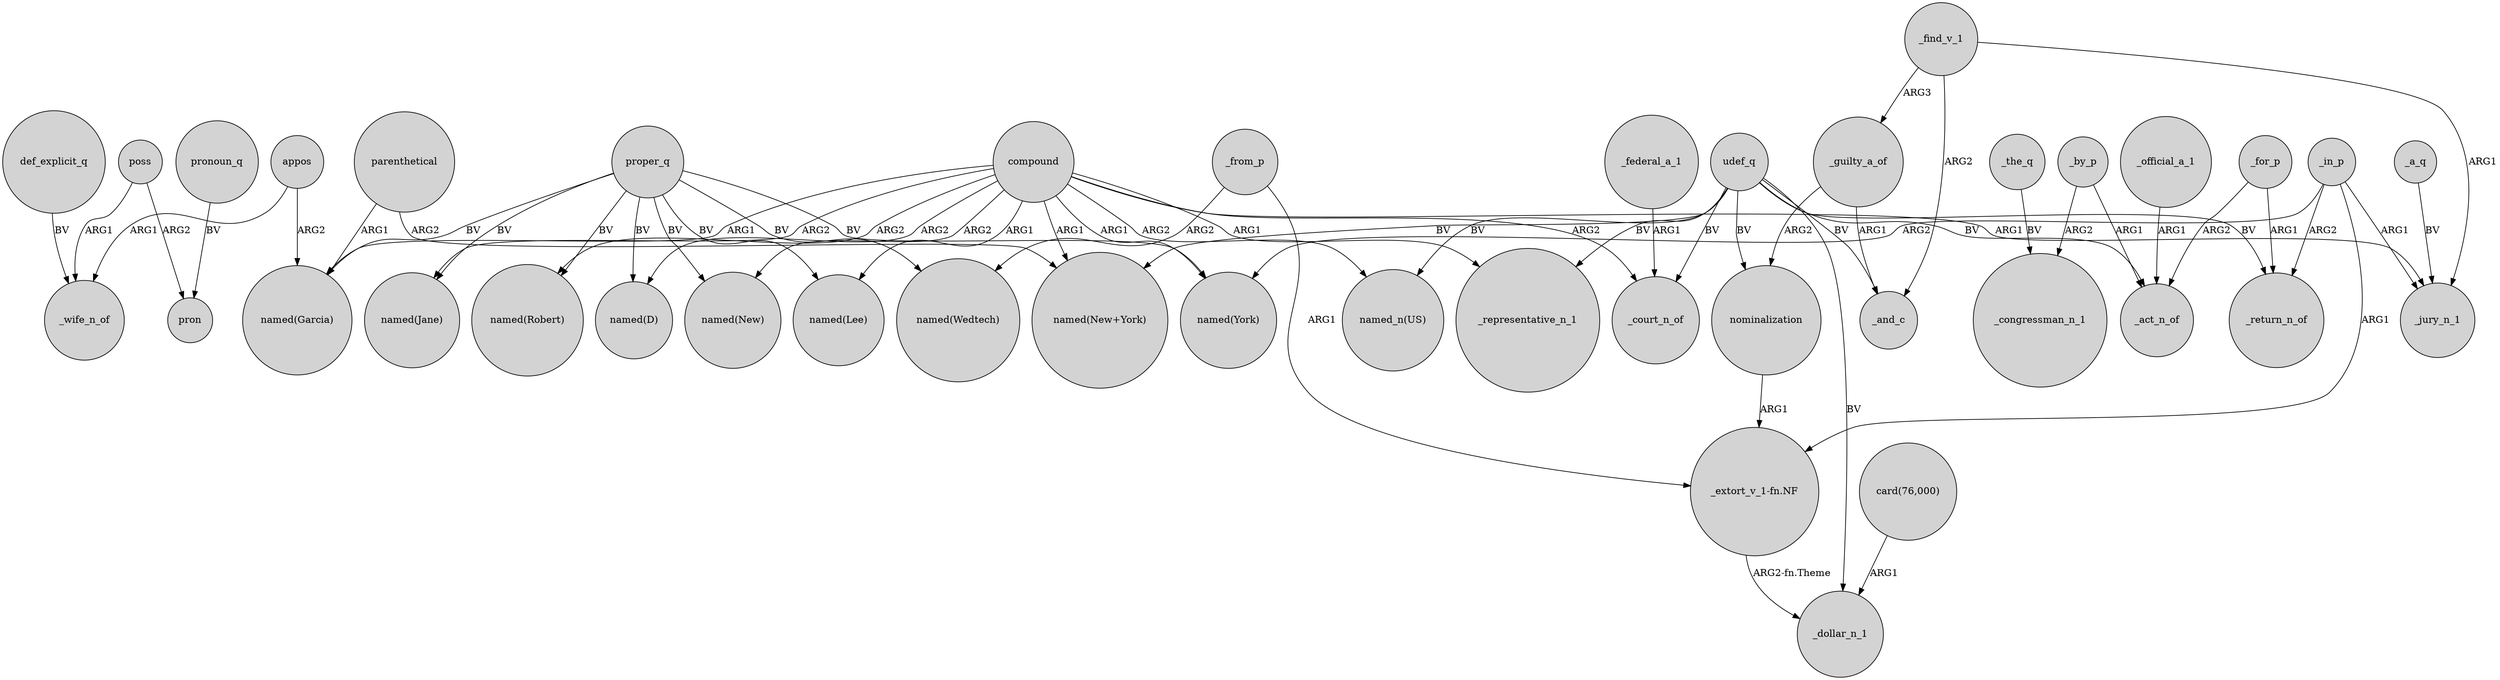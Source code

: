digraph {
	node [shape=circle style=filled]
	parenthetical -> "named(New+York)" [label=ARG2]
	_by_p -> _act_n_of [label=ARG1]
	_the_q -> _congressman_n_1 [label=BV]
	_find_v_1 -> _guilty_a_of [label=ARG3]
	compound -> "named(New)" [label=ARG2]
	udef_q -> "named_n(US)" [label=BV]
	_for_p -> _return_n_of [label=ARG1]
	poss -> pron [label=ARG2]
	proper_q -> "named(Lee)" [label=BV]
	_guilty_a_of -> nominalization [label=ARG2]
	compound -> _representative_n_1 [label=ARG1]
	_by_p -> _congressman_n_1 [label=ARG2]
	proper_q -> "named(New)" [label=BV]
	_find_v_1 -> _jury_n_1 [label=ARG1]
	def_explicit_q -> _wife_n_of [label=BV]
	udef_q -> _return_n_of [label=BV]
	_in_p -> _jury_n_1 [label=ARG1]
	udef_q -> _court_n_of [label=BV]
	compound -> "named(Robert)" [label=ARG2]
	appos -> "named(Garcia)" [label=ARG2]
	_guilty_a_of -> _and_c [label=ARG1]
	nominalization -> "_extort_v_1-fn.NF" [label=ARG1]
	compound -> "named(Garcia)" [label=ARG1]
	poss -> _wife_n_of [label=ARG1]
	"_extort_v_1-fn.NF" -> _dollar_n_1 [label="ARG2-fn.Theme"]
	_from_p -> "_extort_v_1-fn.NF" [label=ARG1]
	_in_p -> _return_n_of [label=ARG2]
	compound -> "named_n(US)" [label=ARG2]
	_official_a_1 -> _act_n_of [label=ARG1]
	udef_q -> _act_n_of [label=BV]
	proper_q -> "named(Jane)" [label=BV]
	pronoun_q -> pron [label=BV]
	_from_p -> "named(Wedtech)" [label=ARG2]
	appos -> _wife_n_of [label=ARG1]
	_in_p -> "_extort_v_1-fn.NF" [label=ARG1]
	compound -> "named(York)" [label=ARG1]
	proper_q -> "named(Robert)" [label=BV]
	compound -> _court_n_of [label=ARG2]
	compound -> "named(New+York)" [label=ARG1]
	compound -> "named(D)" [label=ARG2]
	"card(76,000)" -> _dollar_n_1 [label=ARG1]
	udef_q -> nominalization [label=BV]
	_find_v_1 -> _and_c [label=ARG2]
	udef_q -> "named(New+York)" [label=BV]
	udef_q -> _representative_n_1 [label=BV]
	_in_p -> "named(York)" [label=ARG2]
	proper_q -> "named(D)" [label=BV]
	_a_q -> _jury_n_1 [label=BV]
	proper_q -> "named(Garcia)" [label=BV]
	_federal_a_1 -> _court_n_of [label=ARG1]
	udef_q -> _dollar_n_1 [label=BV]
	proper_q -> "named(York)" [label=BV]
	udef_q -> _and_c [label=BV]
	_for_p -> _act_n_of [label=ARG2]
	compound -> "named(Jane)" [label=ARG2]
	parenthetical -> "named(Garcia)" [label=ARG1]
	compound -> _jury_n_1 [label=ARG1]
	compound -> "named(Lee)" [label=ARG1]
	proper_q -> "named(Wedtech)" [label=BV]
}
